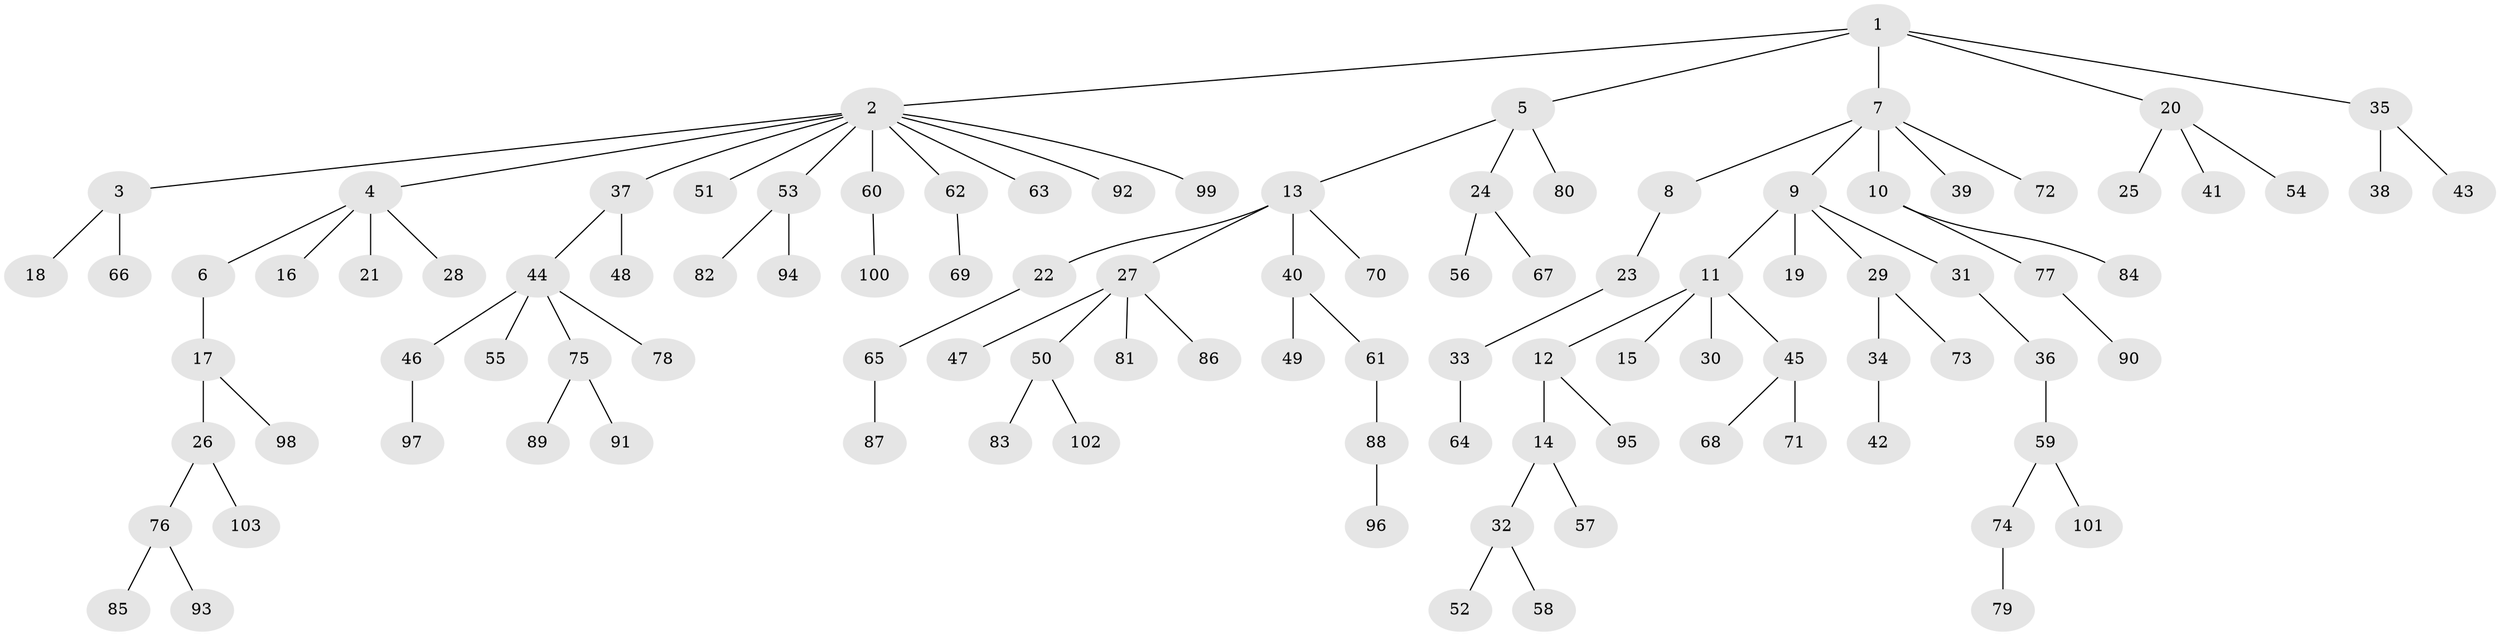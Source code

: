 // Generated by graph-tools (version 1.1) at 2025/02/03/09/25 03:02:25]
// undirected, 103 vertices, 102 edges
graph export_dot {
graph [start="1"]
  node [color=gray90,style=filled];
  1;
  2;
  3;
  4;
  5;
  6;
  7;
  8;
  9;
  10;
  11;
  12;
  13;
  14;
  15;
  16;
  17;
  18;
  19;
  20;
  21;
  22;
  23;
  24;
  25;
  26;
  27;
  28;
  29;
  30;
  31;
  32;
  33;
  34;
  35;
  36;
  37;
  38;
  39;
  40;
  41;
  42;
  43;
  44;
  45;
  46;
  47;
  48;
  49;
  50;
  51;
  52;
  53;
  54;
  55;
  56;
  57;
  58;
  59;
  60;
  61;
  62;
  63;
  64;
  65;
  66;
  67;
  68;
  69;
  70;
  71;
  72;
  73;
  74;
  75;
  76;
  77;
  78;
  79;
  80;
  81;
  82;
  83;
  84;
  85;
  86;
  87;
  88;
  89;
  90;
  91;
  92;
  93;
  94;
  95;
  96;
  97;
  98;
  99;
  100;
  101;
  102;
  103;
  1 -- 2;
  1 -- 5;
  1 -- 7;
  1 -- 20;
  1 -- 35;
  2 -- 3;
  2 -- 4;
  2 -- 37;
  2 -- 51;
  2 -- 53;
  2 -- 60;
  2 -- 62;
  2 -- 63;
  2 -- 92;
  2 -- 99;
  3 -- 18;
  3 -- 66;
  4 -- 6;
  4 -- 16;
  4 -- 21;
  4 -- 28;
  5 -- 13;
  5 -- 24;
  5 -- 80;
  6 -- 17;
  7 -- 8;
  7 -- 9;
  7 -- 10;
  7 -- 39;
  7 -- 72;
  8 -- 23;
  9 -- 11;
  9 -- 19;
  9 -- 29;
  9 -- 31;
  10 -- 77;
  10 -- 84;
  11 -- 12;
  11 -- 15;
  11 -- 30;
  11 -- 45;
  12 -- 14;
  12 -- 95;
  13 -- 22;
  13 -- 27;
  13 -- 40;
  13 -- 70;
  14 -- 32;
  14 -- 57;
  17 -- 26;
  17 -- 98;
  20 -- 25;
  20 -- 41;
  20 -- 54;
  22 -- 65;
  23 -- 33;
  24 -- 56;
  24 -- 67;
  26 -- 76;
  26 -- 103;
  27 -- 47;
  27 -- 50;
  27 -- 81;
  27 -- 86;
  29 -- 34;
  29 -- 73;
  31 -- 36;
  32 -- 52;
  32 -- 58;
  33 -- 64;
  34 -- 42;
  35 -- 38;
  35 -- 43;
  36 -- 59;
  37 -- 44;
  37 -- 48;
  40 -- 49;
  40 -- 61;
  44 -- 46;
  44 -- 55;
  44 -- 75;
  44 -- 78;
  45 -- 68;
  45 -- 71;
  46 -- 97;
  50 -- 83;
  50 -- 102;
  53 -- 82;
  53 -- 94;
  59 -- 74;
  59 -- 101;
  60 -- 100;
  61 -- 88;
  62 -- 69;
  65 -- 87;
  74 -- 79;
  75 -- 89;
  75 -- 91;
  76 -- 85;
  76 -- 93;
  77 -- 90;
  88 -- 96;
}
